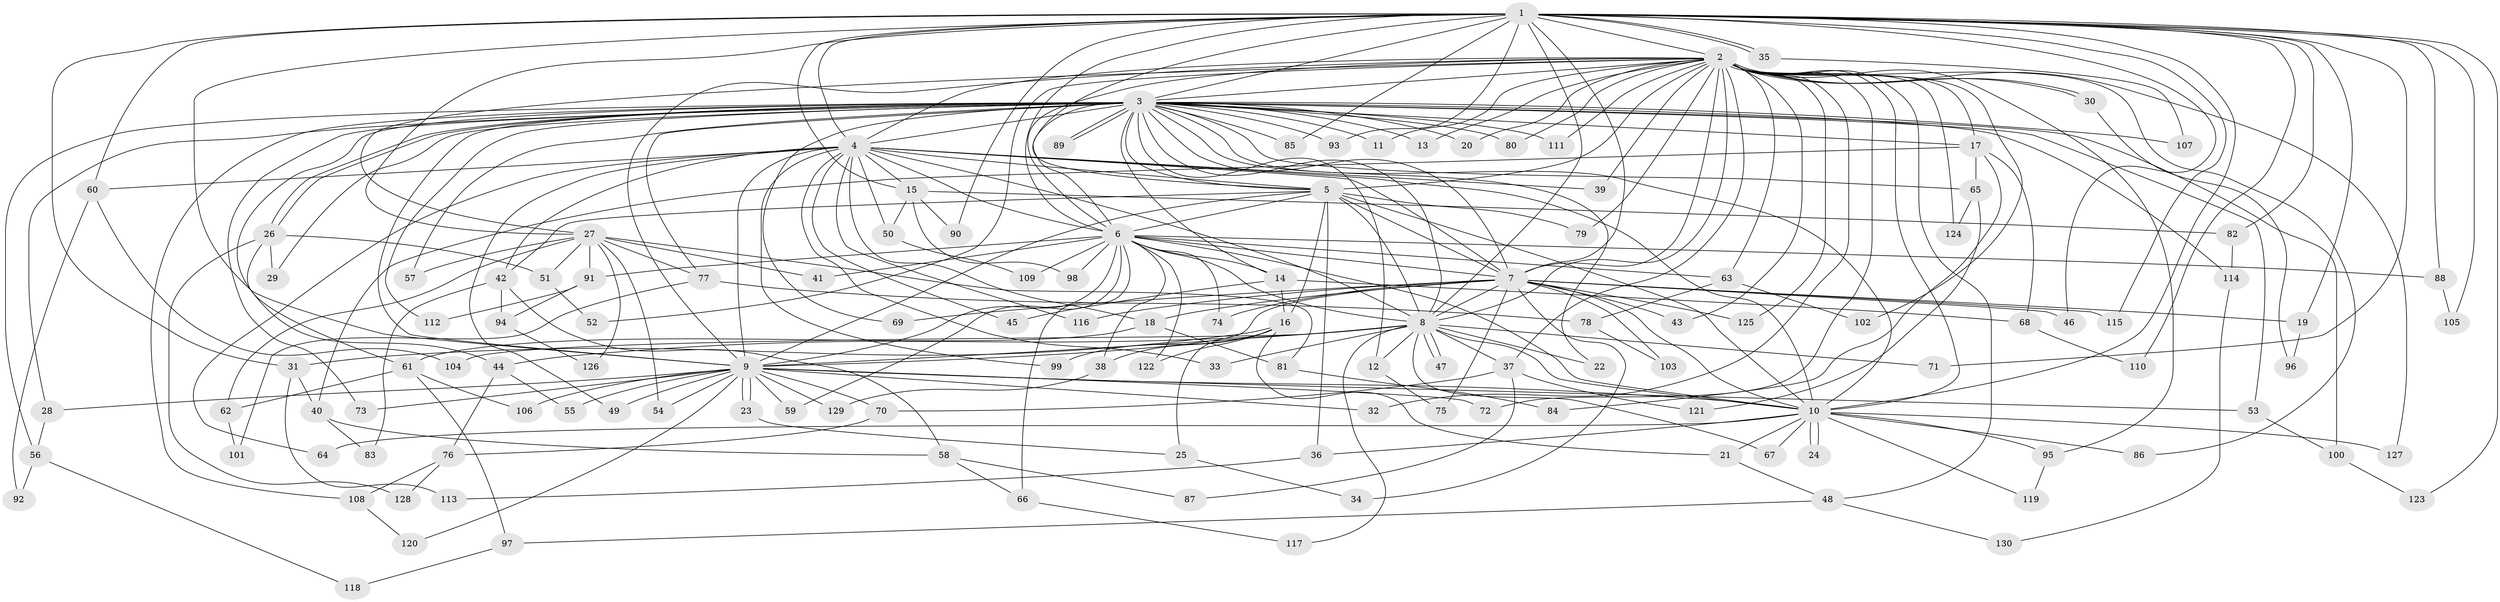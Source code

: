 // Generated by graph-tools (version 1.1) at 2025/44/03/09/25 04:44:52]
// undirected, 130 vertices, 285 edges
graph export_dot {
graph [start="1"]
  node [color=gray90,style=filled];
  1;
  2;
  3;
  4;
  5;
  6;
  7;
  8;
  9;
  10;
  11;
  12;
  13;
  14;
  15;
  16;
  17;
  18;
  19;
  20;
  21;
  22;
  23;
  24;
  25;
  26;
  27;
  28;
  29;
  30;
  31;
  32;
  33;
  34;
  35;
  36;
  37;
  38;
  39;
  40;
  41;
  42;
  43;
  44;
  45;
  46;
  47;
  48;
  49;
  50;
  51;
  52;
  53;
  54;
  55;
  56;
  57;
  58;
  59;
  60;
  61;
  62;
  63;
  64;
  65;
  66;
  67;
  68;
  69;
  70;
  71;
  72;
  73;
  74;
  75;
  76;
  77;
  78;
  79;
  80;
  81;
  82;
  83;
  84;
  85;
  86;
  87;
  88;
  89;
  90;
  91;
  92;
  93;
  94;
  95;
  96;
  97;
  98;
  99;
  100;
  101;
  102;
  103;
  104;
  105;
  106;
  107;
  108;
  109;
  110;
  111;
  112;
  113;
  114;
  115;
  116;
  117;
  118;
  119;
  120;
  121;
  122;
  123;
  124;
  125;
  126;
  127;
  128;
  129;
  130;
  1 -- 2;
  1 -- 3;
  1 -- 4;
  1 -- 5;
  1 -- 6;
  1 -- 7;
  1 -- 8;
  1 -- 9;
  1 -- 10;
  1 -- 15;
  1 -- 19;
  1 -- 27;
  1 -- 31;
  1 -- 35;
  1 -- 35;
  1 -- 46;
  1 -- 60;
  1 -- 71;
  1 -- 82;
  1 -- 85;
  1 -- 88;
  1 -- 90;
  1 -- 93;
  1 -- 105;
  1 -- 110;
  1 -- 115;
  1 -- 123;
  2 -- 3;
  2 -- 4;
  2 -- 5;
  2 -- 6;
  2 -- 7;
  2 -- 8;
  2 -- 9;
  2 -- 10;
  2 -- 11;
  2 -- 13;
  2 -- 17;
  2 -- 20;
  2 -- 27;
  2 -- 30;
  2 -- 30;
  2 -- 32;
  2 -- 37;
  2 -- 39;
  2 -- 43;
  2 -- 48;
  2 -- 52;
  2 -- 63;
  2 -- 72;
  2 -- 79;
  2 -- 80;
  2 -- 86;
  2 -- 95;
  2 -- 102;
  2 -- 111;
  2 -- 124;
  2 -- 125;
  2 -- 127;
  3 -- 4;
  3 -- 5;
  3 -- 6;
  3 -- 7;
  3 -- 8;
  3 -- 9;
  3 -- 10;
  3 -- 11;
  3 -- 12;
  3 -- 13;
  3 -- 14;
  3 -- 17;
  3 -- 20;
  3 -- 22;
  3 -- 26;
  3 -- 26;
  3 -- 28;
  3 -- 29;
  3 -- 44;
  3 -- 53;
  3 -- 56;
  3 -- 57;
  3 -- 65;
  3 -- 69;
  3 -- 73;
  3 -- 77;
  3 -- 80;
  3 -- 85;
  3 -- 89;
  3 -- 89;
  3 -- 93;
  3 -- 100;
  3 -- 107;
  3 -- 108;
  3 -- 111;
  3 -- 112;
  3 -- 114;
  4 -- 5;
  4 -- 6;
  4 -- 7;
  4 -- 8;
  4 -- 9;
  4 -- 10;
  4 -- 15;
  4 -- 18;
  4 -- 33;
  4 -- 39;
  4 -- 42;
  4 -- 45;
  4 -- 49;
  4 -- 50;
  4 -- 60;
  4 -- 64;
  4 -- 99;
  4 -- 116;
  5 -- 6;
  5 -- 7;
  5 -- 8;
  5 -- 9;
  5 -- 10;
  5 -- 16;
  5 -- 36;
  5 -- 42;
  5 -- 79;
  6 -- 7;
  6 -- 8;
  6 -- 9;
  6 -- 10;
  6 -- 14;
  6 -- 38;
  6 -- 41;
  6 -- 59;
  6 -- 63;
  6 -- 66;
  6 -- 74;
  6 -- 88;
  6 -- 91;
  6 -- 98;
  6 -- 109;
  6 -- 122;
  7 -- 8;
  7 -- 9;
  7 -- 10;
  7 -- 18;
  7 -- 19;
  7 -- 34;
  7 -- 43;
  7 -- 46;
  7 -- 69;
  7 -- 74;
  7 -- 75;
  7 -- 103;
  7 -- 115;
  7 -- 116;
  7 -- 125;
  8 -- 9;
  8 -- 10;
  8 -- 12;
  8 -- 22;
  8 -- 33;
  8 -- 37;
  8 -- 44;
  8 -- 47;
  8 -- 47;
  8 -- 67;
  8 -- 71;
  8 -- 104;
  8 -- 117;
  9 -- 10;
  9 -- 23;
  9 -- 23;
  9 -- 28;
  9 -- 32;
  9 -- 49;
  9 -- 53;
  9 -- 54;
  9 -- 55;
  9 -- 59;
  9 -- 70;
  9 -- 72;
  9 -- 73;
  9 -- 106;
  9 -- 120;
  9 -- 129;
  10 -- 21;
  10 -- 24;
  10 -- 24;
  10 -- 36;
  10 -- 64;
  10 -- 67;
  10 -- 86;
  10 -- 95;
  10 -- 119;
  10 -- 127;
  12 -- 75;
  14 -- 16;
  14 -- 45;
  14 -- 68;
  15 -- 50;
  15 -- 82;
  15 -- 90;
  15 -- 98;
  16 -- 21;
  16 -- 25;
  16 -- 31;
  16 -- 38;
  16 -- 99;
  16 -- 122;
  17 -- 40;
  17 -- 65;
  17 -- 68;
  17 -- 84;
  18 -- 61;
  18 -- 81;
  19 -- 96;
  21 -- 48;
  23 -- 25;
  25 -- 34;
  26 -- 29;
  26 -- 51;
  26 -- 61;
  26 -- 128;
  27 -- 41;
  27 -- 51;
  27 -- 54;
  27 -- 57;
  27 -- 62;
  27 -- 77;
  27 -- 81;
  27 -- 91;
  27 -- 126;
  28 -- 56;
  30 -- 96;
  31 -- 40;
  31 -- 113;
  35 -- 107;
  36 -- 113;
  37 -- 70;
  37 -- 87;
  37 -- 121;
  38 -- 129;
  40 -- 58;
  40 -- 83;
  42 -- 58;
  42 -- 83;
  42 -- 94;
  44 -- 55;
  44 -- 76;
  48 -- 97;
  48 -- 130;
  50 -- 109;
  51 -- 52;
  53 -- 100;
  56 -- 92;
  56 -- 118;
  58 -- 66;
  58 -- 87;
  60 -- 92;
  60 -- 104;
  61 -- 62;
  61 -- 97;
  61 -- 106;
  62 -- 101;
  63 -- 78;
  63 -- 102;
  65 -- 121;
  65 -- 124;
  66 -- 117;
  68 -- 110;
  70 -- 76;
  76 -- 108;
  76 -- 128;
  77 -- 78;
  77 -- 101;
  78 -- 103;
  81 -- 84;
  82 -- 114;
  88 -- 105;
  91 -- 94;
  91 -- 112;
  94 -- 126;
  95 -- 119;
  97 -- 118;
  100 -- 123;
  108 -- 120;
  114 -- 130;
}
